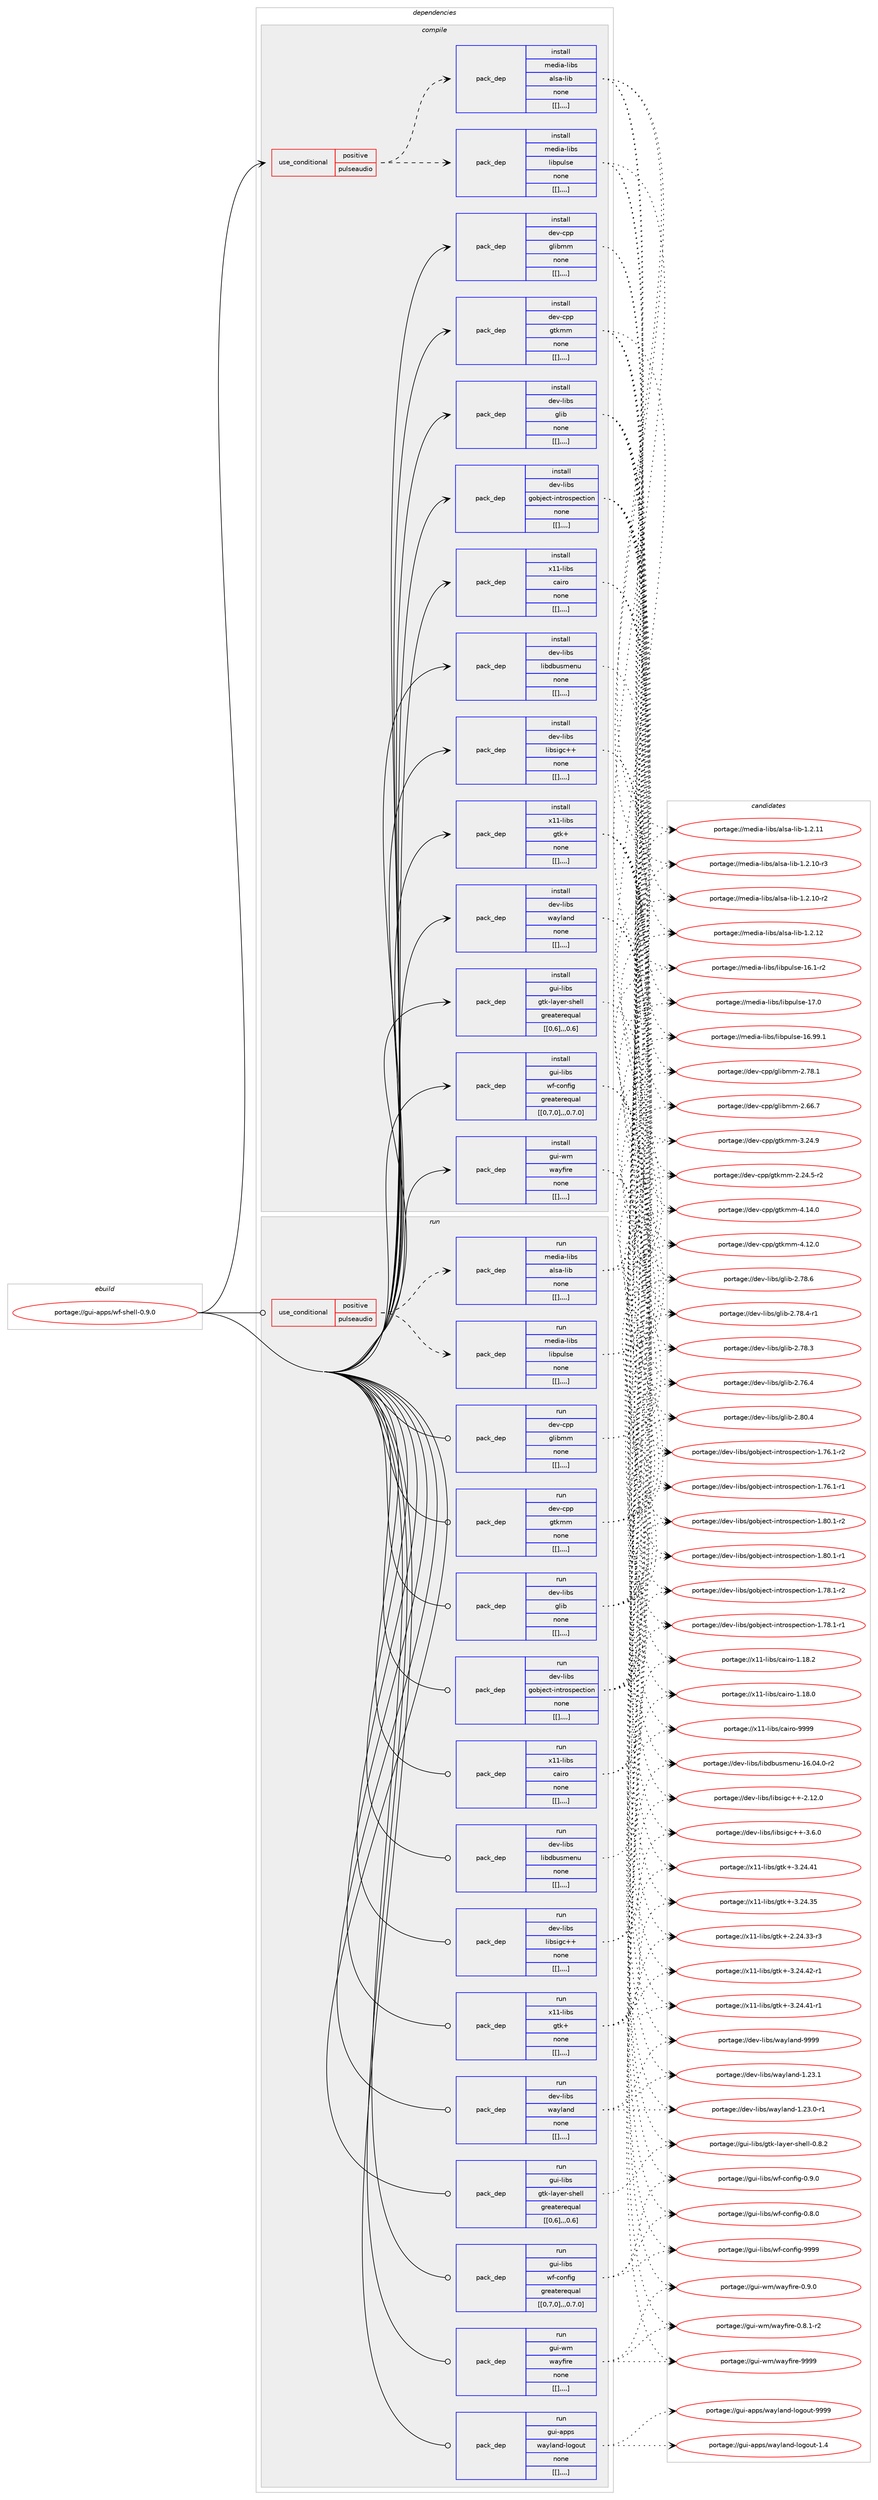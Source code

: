 digraph prolog {

# *************
# Graph options
# *************

newrank=true;
concentrate=true;
compound=true;
graph [rankdir=LR,fontname=Helvetica,fontsize=10,ranksep=1.5];#, ranksep=2.5, nodesep=0.2];
edge  [arrowhead=vee];
node  [fontname=Helvetica,fontsize=10];

# **********
# The ebuild
# **********

subgraph cluster_leftcol {
color=gray;
label=<<i>ebuild</i>>;
id [label="portage://gui-apps/wf-shell-0.9.0", color=red, width=4, href="../gui-apps/wf-shell-0.9.0.svg"];
}

# ****************
# The dependencies
# ****************

subgraph cluster_midcol {
color=gray;
label=<<i>dependencies</i>>;
subgraph cluster_compile {
fillcolor="#eeeeee";
style=filled;
label=<<i>compile</i>>;
subgraph cond68331 {
dependency247725 [label=<<TABLE BORDER="0" CELLBORDER="1" CELLSPACING="0" CELLPADDING="4"><TR><TD ROWSPAN="3" CELLPADDING="10">use_conditional</TD></TR><TR><TD>positive</TD></TR><TR><TD>pulseaudio</TD></TR></TABLE>>, shape=none, color=red];
subgraph pack177848 {
dependency247726 [label=<<TABLE BORDER="0" CELLBORDER="1" CELLSPACING="0" CELLPADDING="4" WIDTH="220"><TR><TD ROWSPAN="6" CELLPADDING="30">pack_dep</TD></TR><TR><TD WIDTH="110">install</TD></TR><TR><TD>media-libs</TD></TR><TR><TD>alsa-lib</TD></TR><TR><TD>none</TD></TR><TR><TD>[[],,,,]</TD></TR></TABLE>>, shape=none, color=blue];
}
dependency247725:e -> dependency247726:w [weight=20,style="dashed",arrowhead="vee"];
subgraph pack177849 {
dependency247727 [label=<<TABLE BORDER="0" CELLBORDER="1" CELLSPACING="0" CELLPADDING="4" WIDTH="220"><TR><TD ROWSPAN="6" CELLPADDING="30">pack_dep</TD></TR><TR><TD WIDTH="110">install</TD></TR><TR><TD>media-libs</TD></TR><TR><TD>libpulse</TD></TR><TR><TD>none</TD></TR><TR><TD>[[],,,,]</TD></TR></TABLE>>, shape=none, color=blue];
}
dependency247725:e -> dependency247727:w [weight=20,style="dashed",arrowhead="vee"];
}
id:e -> dependency247725:w [weight=20,style="solid",arrowhead="vee"];
subgraph pack177850 {
dependency247728 [label=<<TABLE BORDER="0" CELLBORDER="1" CELLSPACING="0" CELLPADDING="4" WIDTH="220"><TR><TD ROWSPAN="6" CELLPADDING="30">pack_dep</TD></TR><TR><TD WIDTH="110">install</TD></TR><TR><TD>dev-cpp</TD></TR><TR><TD>glibmm</TD></TR><TR><TD>none</TD></TR><TR><TD>[[],,,,]</TD></TR></TABLE>>, shape=none, color=blue];
}
id:e -> dependency247728:w [weight=20,style="solid",arrowhead="vee"];
subgraph pack177851 {
dependency247729 [label=<<TABLE BORDER="0" CELLBORDER="1" CELLSPACING="0" CELLPADDING="4" WIDTH="220"><TR><TD ROWSPAN="6" CELLPADDING="30">pack_dep</TD></TR><TR><TD WIDTH="110">install</TD></TR><TR><TD>dev-cpp</TD></TR><TR><TD>gtkmm</TD></TR><TR><TD>none</TD></TR><TR><TD>[[],,,,]</TD></TR></TABLE>>, shape=none, color=blue];
}
id:e -> dependency247729:w [weight=20,style="solid",arrowhead="vee"];
subgraph pack177852 {
dependency247730 [label=<<TABLE BORDER="0" CELLBORDER="1" CELLSPACING="0" CELLPADDING="4" WIDTH="220"><TR><TD ROWSPAN="6" CELLPADDING="30">pack_dep</TD></TR><TR><TD WIDTH="110">install</TD></TR><TR><TD>dev-libs</TD></TR><TR><TD>glib</TD></TR><TR><TD>none</TD></TR><TR><TD>[[],,,,]</TD></TR></TABLE>>, shape=none, color=blue];
}
id:e -> dependency247730:w [weight=20,style="solid",arrowhead="vee"];
subgraph pack177853 {
dependency247731 [label=<<TABLE BORDER="0" CELLBORDER="1" CELLSPACING="0" CELLPADDING="4" WIDTH="220"><TR><TD ROWSPAN="6" CELLPADDING="30">pack_dep</TD></TR><TR><TD WIDTH="110">install</TD></TR><TR><TD>dev-libs</TD></TR><TR><TD>gobject-introspection</TD></TR><TR><TD>none</TD></TR><TR><TD>[[],,,,]</TD></TR></TABLE>>, shape=none, color=blue];
}
id:e -> dependency247731:w [weight=20,style="solid",arrowhead="vee"];
subgraph pack177854 {
dependency247732 [label=<<TABLE BORDER="0" CELLBORDER="1" CELLSPACING="0" CELLPADDING="4" WIDTH="220"><TR><TD ROWSPAN="6" CELLPADDING="30">pack_dep</TD></TR><TR><TD WIDTH="110">install</TD></TR><TR><TD>dev-libs</TD></TR><TR><TD>libdbusmenu</TD></TR><TR><TD>none</TD></TR><TR><TD>[[],,,,]</TD></TR></TABLE>>, shape=none, color=blue];
}
id:e -> dependency247732:w [weight=20,style="solid",arrowhead="vee"];
subgraph pack177855 {
dependency247733 [label=<<TABLE BORDER="0" CELLBORDER="1" CELLSPACING="0" CELLPADDING="4" WIDTH="220"><TR><TD ROWSPAN="6" CELLPADDING="30">pack_dep</TD></TR><TR><TD WIDTH="110">install</TD></TR><TR><TD>dev-libs</TD></TR><TR><TD>libsigc++</TD></TR><TR><TD>none</TD></TR><TR><TD>[[],,,,]</TD></TR></TABLE>>, shape=none, color=blue];
}
id:e -> dependency247733:w [weight=20,style="solid",arrowhead="vee"];
subgraph pack177856 {
dependency247734 [label=<<TABLE BORDER="0" CELLBORDER="1" CELLSPACING="0" CELLPADDING="4" WIDTH="220"><TR><TD ROWSPAN="6" CELLPADDING="30">pack_dep</TD></TR><TR><TD WIDTH="110">install</TD></TR><TR><TD>dev-libs</TD></TR><TR><TD>wayland</TD></TR><TR><TD>none</TD></TR><TR><TD>[[],,,,]</TD></TR></TABLE>>, shape=none, color=blue];
}
id:e -> dependency247734:w [weight=20,style="solid",arrowhead="vee"];
subgraph pack177857 {
dependency247735 [label=<<TABLE BORDER="0" CELLBORDER="1" CELLSPACING="0" CELLPADDING="4" WIDTH="220"><TR><TD ROWSPAN="6" CELLPADDING="30">pack_dep</TD></TR><TR><TD WIDTH="110">install</TD></TR><TR><TD>gui-libs</TD></TR><TR><TD>gtk-layer-shell</TD></TR><TR><TD>greaterequal</TD></TR><TR><TD>[[0,6],,,0.6]</TD></TR></TABLE>>, shape=none, color=blue];
}
id:e -> dependency247735:w [weight=20,style="solid",arrowhead="vee"];
subgraph pack177858 {
dependency247736 [label=<<TABLE BORDER="0" CELLBORDER="1" CELLSPACING="0" CELLPADDING="4" WIDTH="220"><TR><TD ROWSPAN="6" CELLPADDING="30">pack_dep</TD></TR><TR><TD WIDTH="110">install</TD></TR><TR><TD>gui-libs</TD></TR><TR><TD>wf-config</TD></TR><TR><TD>greaterequal</TD></TR><TR><TD>[[0,7,0],,,0.7.0]</TD></TR></TABLE>>, shape=none, color=blue];
}
id:e -> dependency247736:w [weight=20,style="solid",arrowhead="vee"];
subgraph pack177859 {
dependency247737 [label=<<TABLE BORDER="0" CELLBORDER="1" CELLSPACING="0" CELLPADDING="4" WIDTH="220"><TR><TD ROWSPAN="6" CELLPADDING="30">pack_dep</TD></TR><TR><TD WIDTH="110">install</TD></TR><TR><TD>gui-wm</TD></TR><TR><TD>wayfire</TD></TR><TR><TD>none</TD></TR><TR><TD>[[],,,,]</TD></TR></TABLE>>, shape=none, color=blue];
}
id:e -> dependency247737:w [weight=20,style="solid",arrowhead="vee"];
subgraph pack177860 {
dependency247738 [label=<<TABLE BORDER="0" CELLBORDER="1" CELLSPACING="0" CELLPADDING="4" WIDTH="220"><TR><TD ROWSPAN="6" CELLPADDING="30">pack_dep</TD></TR><TR><TD WIDTH="110">install</TD></TR><TR><TD>x11-libs</TD></TR><TR><TD>cairo</TD></TR><TR><TD>none</TD></TR><TR><TD>[[],,,,]</TD></TR></TABLE>>, shape=none, color=blue];
}
id:e -> dependency247738:w [weight=20,style="solid",arrowhead="vee"];
subgraph pack177861 {
dependency247739 [label=<<TABLE BORDER="0" CELLBORDER="1" CELLSPACING="0" CELLPADDING="4" WIDTH="220"><TR><TD ROWSPAN="6" CELLPADDING="30">pack_dep</TD></TR><TR><TD WIDTH="110">install</TD></TR><TR><TD>x11-libs</TD></TR><TR><TD>gtk+</TD></TR><TR><TD>none</TD></TR><TR><TD>[[],,,,]</TD></TR></TABLE>>, shape=none, color=blue];
}
id:e -> dependency247739:w [weight=20,style="solid",arrowhead="vee"];
}
subgraph cluster_compileandrun {
fillcolor="#eeeeee";
style=filled;
label=<<i>compile and run</i>>;
}
subgraph cluster_run {
fillcolor="#eeeeee";
style=filled;
label=<<i>run</i>>;
subgraph cond68332 {
dependency247740 [label=<<TABLE BORDER="0" CELLBORDER="1" CELLSPACING="0" CELLPADDING="4"><TR><TD ROWSPAN="3" CELLPADDING="10">use_conditional</TD></TR><TR><TD>positive</TD></TR><TR><TD>pulseaudio</TD></TR></TABLE>>, shape=none, color=red];
subgraph pack177862 {
dependency247741 [label=<<TABLE BORDER="0" CELLBORDER="1" CELLSPACING="0" CELLPADDING="4" WIDTH="220"><TR><TD ROWSPAN="6" CELLPADDING="30">pack_dep</TD></TR><TR><TD WIDTH="110">run</TD></TR><TR><TD>media-libs</TD></TR><TR><TD>alsa-lib</TD></TR><TR><TD>none</TD></TR><TR><TD>[[],,,,]</TD></TR></TABLE>>, shape=none, color=blue];
}
dependency247740:e -> dependency247741:w [weight=20,style="dashed",arrowhead="vee"];
subgraph pack177863 {
dependency247742 [label=<<TABLE BORDER="0" CELLBORDER="1" CELLSPACING="0" CELLPADDING="4" WIDTH="220"><TR><TD ROWSPAN="6" CELLPADDING="30">pack_dep</TD></TR><TR><TD WIDTH="110">run</TD></TR><TR><TD>media-libs</TD></TR><TR><TD>libpulse</TD></TR><TR><TD>none</TD></TR><TR><TD>[[],,,,]</TD></TR></TABLE>>, shape=none, color=blue];
}
dependency247740:e -> dependency247742:w [weight=20,style="dashed",arrowhead="vee"];
}
id:e -> dependency247740:w [weight=20,style="solid",arrowhead="odot"];
subgraph pack177864 {
dependency247743 [label=<<TABLE BORDER="0" CELLBORDER="1" CELLSPACING="0" CELLPADDING="4" WIDTH="220"><TR><TD ROWSPAN="6" CELLPADDING="30">pack_dep</TD></TR><TR><TD WIDTH="110">run</TD></TR><TR><TD>dev-cpp</TD></TR><TR><TD>glibmm</TD></TR><TR><TD>none</TD></TR><TR><TD>[[],,,,]</TD></TR></TABLE>>, shape=none, color=blue];
}
id:e -> dependency247743:w [weight=20,style="solid",arrowhead="odot"];
subgraph pack177865 {
dependency247744 [label=<<TABLE BORDER="0" CELLBORDER="1" CELLSPACING="0" CELLPADDING="4" WIDTH="220"><TR><TD ROWSPAN="6" CELLPADDING="30">pack_dep</TD></TR><TR><TD WIDTH="110">run</TD></TR><TR><TD>dev-cpp</TD></TR><TR><TD>gtkmm</TD></TR><TR><TD>none</TD></TR><TR><TD>[[],,,,]</TD></TR></TABLE>>, shape=none, color=blue];
}
id:e -> dependency247744:w [weight=20,style="solid",arrowhead="odot"];
subgraph pack177866 {
dependency247745 [label=<<TABLE BORDER="0" CELLBORDER="1" CELLSPACING="0" CELLPADDING="4" WIDTH="220"><TR><TD ROWSPAN="6" CELLPADDING="30">pack_dep</TD></TR><TR><TD WIDTH="110">run</TD></TR><TR><TD>dev-libs</TD></TR><TR><TD>glib</TD></TR><TR><TD>none</TD></TR><TR><TD>[[],,,,]</TD></TR></TABLE>>, shape=none, color=blue];
}
id:e -> dependency247745:w [weight=20,style="solid",arrowhead="odot"];
subgraph pack177867 {
dependency247746 [label=<<TABLE BORDER="0" CELLBORDER="1" CELLSPACING="0" CELLPADDING="4" WIDTH="220"><TR><TD ROWSPAN="6" CELLPADDING="30">pack_dep</TD></TR><TR><TD WIDTH="110">run</TD></TR><TR><TD>dev-libs</TD></TR><TR><TD>gobject-introspection</TD></TR><TR><TD>none</TD></TR><TR><TD>[[],,,,]</TD></TR></TABLE>>, shape=none, color=blue];
}
id:e -> dependency247746:w [weight=20,style="solid",arrowhead="odot"];
subgraph pack177868 {
dependency247747 [label=<<TABLE BORDER="0" CELLBORDER="1" CELLSPACING="0" CELLPADDING="4" WIDTH="220"><TR><TD ROWSPAN="6" CELLPADDING="30">pack_dep</TD></TR><TR><TD WIDTH="110">run</TD></TR><TR><TD>dev-libs</TD></TR><TR><TD>libdbusmenu</TD></TR><TR><TD>none</TD></TR><TR><TD>[[],,,,]</TD></TR></TABLE>>, shape=none, color=blue];
}
id:e -> dependency247747:w [weight=20,style="solid",arrowhead="odot"];
subgraph pack177869 {
dependency247748 [label=<<TABLE BORDER="0" CELLBORDER="1" CELLSPACING="0" CELLPADDING="4" WIDTH="220"><TR><TD ROWSPAN="6" CELLPADDING="30">pack_dep</TD></TR><TR><TD WIDTH="110">run</TD></TR><TR><TD>dev-libs</TD></TR><TR><TD>libsigc++</TD></TR><TR><TD>none</TD></TR><TR><TD>[[],,,,]</TD></TR></TABLE>>, shape=none, color=blue];
}
id:e -> dependency247748:w [weight=20,style="solid",arrowhead="odot"];
subgraph pack177870 {
dependency247749 [label=<<TABLE BORDER="0" CELLBORDER="1" CELLSPACING="0" CELLPADDING="4" WIDTH="220"><TR><TD ROWSPAN="6" CELLPADDING="30">pack_dep</TD></TR><TR><TD WIDTH="110">run</TD></TR><TR><TD>dev-libs</TD></TR><TR><TD>wayland</TD></TR><TR><TD>none</TD></TR><TR><TD>[[],,,,]</TD></TR></TABLE>>, shape=none, color=blue];
}
id:e -> dependency247749:w [weight=20,style="solid",arrowhead="odot"];
subgraph pack177871 {
dependency247750 [label=<<TABLE BORDER="0" CELLBORDER="1" CELLSPACING="0" CELLPADDING="4" WIDTH="220"><TR><TD ROWSPAN="6" CELLPADDING="30">pack_dep</TD></TR><TR><TD WIDTH="110">run</TD></TR><TR><TD>gui-apps</TD></TR><TR><TD>wayland-logout</TD></TR><TR><TD>none</TD></TR><TR><TD>[[],,,,]</TD></TR></TABLE>>, shape=none, color=blue];
}
id:e -> dependency247750:w [weight=20,style="solid",arrowhead="odot"];
subgraph pack177872 {
dependency247751 [label=<<TABLE BORDER="0" CELLBORDER="1" CELLSPACING="0" CELLPADDING="4" WIDTH="220"><TR><TD ROWSPAN="6" CELLPADDING="30">pack_dep</TD></TR><TR><TD WIDTH="110">run</TD></TR><TR><TD>gui-libs</TD></TR><TR><TD>gtk-layer-shell</TD></TR><TR><TD>greaterequal</TD></TR><TR><TD>[[0,6],,,0.6]</TD></TR></TABLE>>, shape=none, color=blue];
}
id:e -> dependency247751:w [weight=20,style="solid",arrowhead="odot"];
subgraph pack177873 {
dependency247752 [label=<<TABLE BORDER="0" CELLBORDER="1" CELLSPACING="0" CELLPADDING="4" WIDTH="220"><TR><TD ROWSPAN="6" CELLPADDING="30">pack_dep</TD></TR><TR><TD WIDTH="110">run</TD></TR><TR><TD>gui-libs</TD></TR><TR><TD>wf-config</TD></TR><TR><TD>greaterequal</TD></TR><TR><TD>[[0,7,0],,,0.7.0]</TD></TR></TABLE>>, shape=none, color=blue];
}
id:e -> dependency247752:w [weight=20,style="solid",arrowhead="odot"];
subgraph pack177874 {
dependency247753 [label=<<TABLE BORDER="0" CELLBORDER="1" CELLSPACING="0" CELLPADDING="4" WIDTH="220"><TR><TD ROWSPAN="6" CELLPADDING="30">pack_dep</TD></TR><TR><TD WIDTH="110">run</TD></TR><TR><TD>gui-wm</TD></TR><TR><TD>wayfire</TD></TR><TR><TD>none</TD></TR><TR><TD>[[],,,,]</TD></TR></TABLE>>, shape=none, color=blue];
}
id:e -> dependency247753:w [weight=20,style="solid",arrowhead="odot"];
subgraph pack177875 {
dependency247754 [label=<<TABLE BORDER="0" CELLBORDER="1" CELLSPACING="0" CELLPADDING="4" WIDTH="220"><TR><TD ROWSPAN="6" CELLPADDING="30">pack_dep</TD></TR><TR><TD WIDTH="110">run</TD></TR><TR><TD>x11-libs</TD></TR><TR><TD>cairo</TD></TR><TR><TD>none</TD></TR><TR><TD>[[],,,,]</TD></TR></TABLE>>, shape=none, color=blue];
}
id:e -> dependency247754:w [weight=20,style="solid",arrowhead="odot"];
subgraph pack177876 {
dependency247755 [label=<<TABLE BORDER="0" CELLBORDER="1" CELLSPACING="0" CELLPADDING="4" WIDTH="220"><TR><TD ROWSPAN="6" CELLPADDING="30">pack_dep</TD></TR><TR><TD WIDTH="110">run</TD></TR><TR><TD>x11-libs</TD></TR><TR><TD>gtk+</TD></TR><TR><TD>none</TD></TR><TR><TD>[[],,,,]</TD></TR></TABLE>>, shape=none, color=blue];
}
id:e -> dependency247755:w [weight=20,style="solid",arrowhead="odot"];
}
}

# **************
# The candidates
# **************

subgraph cluster_choices {
rank=same;
color=gray;
label=<<i>candidates</i>>;

subgraph choice177848 {
color=black;
nodesep=1;
choice109101100105974510810598115479710811597451081059845494650464950 [label="portage://media-libs/alsa-lib-1.2.12", color=red, width=4,href="../media-libs/alsa-lib-1.2.12.svg"];
choice109101100105974510810598115479710811597451081059845494650464949 [label="portage://media-libs/alsa-lib-1.2.11", color=red, width=4,href="../media-libs/alsa-lib-1.2.11.svg"];
choice1091011001059745108105981154797108115974510810598454946504649484511451 [label="portage://media-libs/alsa-lib-1.2.10-r3", color=red, width=4,href="../media-libs/alsa-lib-1.2.10-r3.svg"];
choice1091011001059745108105981154797108115974510810598454946504649484511450 [label="portage://media-libs/alsa-lib-1.2.10-r2", color=red, width=4,href="../media-libs/alsa-lib-1.2.10-r2.svg"];
dependency247726:e -> choice109101100105974510810598115479710811597451081059845494650464950:w [style=dotted,weight="100"];
dependency247726:e -> choice109101100105974510810598115479710811597451081059845494650464949:w [style=dotted,weight="100"];
dependency247726:e -> choice1091011001059745108105981154797108115974510810598454946504649484511451:w [style=dotted,weight="100"];
dependency247726:e -> choice1091011001059745108105981154797108115974510810598454946504649484511450:w [style=dotted,weight="100"];
}
subgraph choice177849 {
color=black;
nodesep=1;
choice10910110010597451081059811547108105981121171081151014549554648 [label="portage://media-libs/libpulse-17.0", color=red, width=4,href="../media-libs/libpulse-17.0.svg"];
choice10910110010597451081059811547108105981121171081151014549544657574649 [label="portage://media-libs/libpulse-16.99.1", color=red, width=4,href="../media-libs/libpulse-16.99.1.svg"];
choice109101100105974510810598115471081059811211710811510145495446494511450 [label="portage://media-libs/libpulse-16.1-r2", color=red, width=4,href="../media-libs/libpulse-16.1-r2.svg"];
dependency247727:e -> choice10910110010597451081059811547108105981121171081151014549554648:w [style=dotted,weight="100"];
dependency247727:e -> choice10910110010597451081059811547108105981121171081151014549544657574649:w [style=dotted,weight="100"];
dependency247727:e -> choice109101100105974510810598115471081059811211710811510145495446494511450:w [style=dotted,weight="100"];
}
subgraph choice177850 {
color=black;
nodesep=1;
choice1001011184599112112471031081059810910945504655564649 [label="portage://dev-cpp/glibmm-2.78.1", color=red, width=4,href="../dev-cpp/glibmm-2.78.1.svg"];
choice1001011184599112112471031081059810910945504654544655 [label="portage://dev-cpp/glibmm-2.66.7", color=red, width=4,href="../dev-cpp/glibmm-2.66.7.svg"];
dependency247728:e -> choice1001011184599112112471031081059810910945504655564649:w [style=dotted,weight="100"];
dependency247728:e -> choice1001011184599112112471031081059810910945504654544655:w [style=dotted,weight="100"];
}
subgraph choice177851 {
color=black;
nodesep=1;
choice10010111845991121124710311610710910945524649524648 [label="portage://dev-cpp/gtkmm-4.14.0", color=red, width=4,href="../dev-cpp/gtkmm-4.14.0.svg"];
choice10010111845991121124710311610710910945524649504648 [label="portage://dev-cpp/gtkmm-4.12.0", color=red, width=4,href="../dev-cpp/gtkmm-4.12.0.svg"];
choice10010111845991121124710311610710910945514650524657 [label="portage://dev-cpp/gtkmm-3.24.9", color=red, width=4,href="../dev-cpp/gtkmm-3.24.9.svg"];
choice100101118459911211247103116107109109455046505246534511450 [label="portage://dev-cpp/gtkmm-2.24.5-r2", color=red, width=4,href="../dev-cpp/gtkmm-2.24.5-r2.svg"];
dependency247729:e -> choice10010111845991121124710311610710910945524649524648:w [style=dotted,weight="100"];
dependency247729:e -> choice10010111845991121124710311610710910945524649504648:w [style=dotted,weight="100"];
dependency247729:e -> choice10010111845991121124710311610710910945514650524657:w [style=dotted,weight="100"];
dependency247729:e -> choice100101118459911211247103116107109109455046505246534511450:w [style=dotted,weight="100"];
}
subgraph choice177852 {
color=black;
nodesep=1;
choice1001011184510810598115471031081059845504656484652 [label="portage://dev-libs/glib-2.80.4", color=red, width=4,href="../dev-libs/glib-2.80.4.svg"];
choice1001011184510810598115471031081059845504655564654 [label="portage://dev-libs/glib-2.78.6", color=red, width=4,href="../dev-libs/glib-2.78.6.svg"];
choice10010111845108105981154710310810598455046555646524511449 [label="portage://dev-libs/glib-2.78.4-r1", color=red, width=4,href="../dev-libs/glib-2.78.4-r1.svg"];
choice1001011184510810598115471031081059845504655564651 [label="portage://dev-libs/glib-2.78.3", color=red, width=4,href="../dev-libs/glib-2.78.3.svg"];
choice1001011184510810598115471031081059845504655544652 [label="portage://dev-libs/glib-2.76.4", color=red, width=4,href="../dev-libs/glib-2.76.4.svg"];
dependency247730:e -> choice1001011184510810598115471031081059845504656484652:w [style=dotted,weight="100"];
dependency247730:e -> choice1001011184510810598115471031081059845504655564654:w [style=dotted,weight="100"];
dependency247730:e -> choice10010111845108105981154710310810598455046555646524511449:w [style=dotted,weight="100"];
dependency247730:e -> choice1001011184510810598115471031081059845504655564651:w [style=dotted,weight="100"];
dependency247730:e -> choice1001011184510810598115471031081059845504655544652:w [style=dotted,weight="100"];
}
subgraph choice177853 {
color=black;
nodesep=1;
choice10010111845108105981154710311198106101991164510511011611411111511210199116105111110454946564846494511450 [label="portage://dev-libs/gobject-introspection-1.80.1-r2", color=red, width=4,href="../dev-libs/gobject-introspection-1.80.1-r2.svg"];
choice10010111845108105981154710311198106101991164510511011611411111511210199116105111110454946564846494511449 [label="portage://dev-libs/gobject-introspection-1.80.1-r1", color=red, width=4,href="../dev-libs/gobject-introspection-1.80.1-r1.svg"];
choice10010111845108105981154710311198106101991164510511011611411111511210199116105111110454946555646494511450 [label="portage://dev-libs/gobject-introspection-1.78.1-r2", color=red, width=4,href="../dev-libs/gobject-introspection-1.78.1-r2.svg"];
choice10010111845108105981154710311198106101991164510511011611411111511210199116105111110454946555646494511449 [label="portage://dev-libs/gobject-introspection-1.78.1-r1", color=red, width=4,href="../dev-libs/gobject-introspection-1.78.1-r1.svg"];
choice10010111845108105981154710311198106101991164510511011611411111511210199116105111110454946555446494511450 [label="portage://dev-libs/gobject-introspection-1.76.1-r2", color=red, width=4,href="../dev-libs/gobject-introspection-1.76.1-r2.svg"];
choice10010111845108105981154710311198106101991164510511011611411111511210199116105111110454946555446494511449 [label="portage://dev-libs/gobject-introspection-1.76.1-r1", color=red, width=4,href="../dev-libs/gobject-introspection-1.76.1-r1.svg"];
dependency247731:e -> choice10010111845108105981154710311198106101991164510511011611411111511210199116105111110454946564846494511450:w [style=dotted,weight="100"];
dependency247731:e -> choice10010111845108105981154710311198106101991164510511011611411111511210199116105111110454946564846494511449:w [style=dotted,weight="100"];
dependency247731:e -> choice10010111845108105981154710311198106101991164510511011611411111511210199116105111110454946555646494511450:w [style=dotted,weight="100"];
dependency247731:e -> choice10010111845108105981154710311198106101991164510511011611411111511210199116105111110454946555646494511449:w [style=dotted,weight="100"];
dependency247731:e -> choice10010111845108105981154710311198106101991164510511011611411111511210199116105111110454946555446494511450:w [style=dotted,weight="100"];
dependency247731:e -> choice10010111845108105981154710311198106101991164510511011611411111511210199116105111110454946555446494511449:w [style=dotted,weight="100"];
}
subgraph choice177854 {
color=black;
nodesep=1;
choice100101118451081059811547108105981009811711510910111011745495446485246484511450 [label="portage://dev-libs/libdbusmenu-16.04.0-r2", color=red, width=4,href="../dev-libs/libdbusmenu-16.04.0-r2.svg"];
dependency247732:e -> choice100101118451081059811547108105981009811711510910111011745495446485246484511450:w [style=dotted,weight="100"];
}
subgraph choice177855 {
color=black;
nodesep=1;
choice10010111845108105981154710810598115105103994343455146544648 [label="portage://dev-libs/libsigc++-3.6.0", color=red, width=4,href="../dev-libs/libsigc++-3.6.0.svg"];
choice1001011184510810598115471081059811510510399434345504649504648 [label="portage://dev-libs/libsigc++-2.12.0", color=red, width=4,href="../dev-libs/libsigc++-2.12.0.svg"];
dependency247733:e -> choice10010111845108105981154710810598115105103994343455146544648:w [style=dotted,weight="100"];
dependency247733:e -> choice1001011184510810598115471081059811510510399434345504649504648:w [style=dotted,weight="100"];
}
subgraph choice177856 {
color=black;
nodesep=1;
choice10010111845108105981154711997121108971101004557575757 [label="portage://dev-libs/wayland-9999", color=red, width=4,href="../dev-libs/wayland-9999.svg"];
choice100101118451081059811547119971211089711010045494650514649 [label="portage://dev-libs/wayland-1.23.1", color=red, width=4,href="../dev-libs/wayland-1.23.1.svg"];
choice1001011184510810598115471199712110897110100454946505146484511449 [label="portage://dev-libs/wayland-1.23.0-r1", color=red, width=4,href="../dev-libs/wayland-1.23.0-r1.svg"];
dependency247734:e -> choice10010111845108105981154711997121108971101004557575757:w [style=dotted,weight="100"];
dependency247734:e -> choice100101118451081059811547119971211089711010045494650514649:w [style=dotted,weight="100"];
dependency247734:e -> choice1001011184510810598115471199712110897110100454946505146484511449:w [style=dotted,weight="100"];
}
subgraph choice177857 {
color=black;
nodesep=1;
choice103117105451081059811547103116107451089712110111445115104101108108454846564650 [label="portage://gui-libs/gtk-layer-shell-0.8.2", color=red, width=4,href="../gui-libs/gtk-layer-shell-0.8.2.svg"];
dependency247735:e -> choice103117105451081059811547103116107451089712110111445115104101108108454846564650:w [style=dotted,weight="100"];
}
subgraph choice177858 {
color=black;
nodesep=1;
choice10311710545108105981154711910245991111101021051034557575757 [label="portage://gui-libs/wf-config-9999", color=red, width=4,href="../gui-libs/wf-config-9999.svg"];
choice1031171054510810598115471191024599111110102105103454846574648 [label="portage://gui-libs/wf-config-0.9.0", color=red, width=4,href="../gui-libs/wf-config-0.9.0.svg"];
choice1031171054510810598115471191024599111110102105103454846564648 [label="portage://gui-libs/wf-config-0.8.0", color=red, width=4,href="../gui-libs/wf-config-0.8.0.svg"];
dependency247736:e -> choice10311710545108105981154711910245991111101021051034557575757:w [style=dotted,weight="100"];
dependency247736:e -> choice1031171054510810598115471191024599111110102105103454846574648:w [style=dotted,weight="100"];
dependency247736:e -> choice1031171054510810598115471191024599111110102105103454846564648:w [style=dotted,weight="100"];
}
subgraph choice177859 {
color=black;
nodesep=1;
choice1031171054511910947119971211021051141014557575757 [label="portage://gui-wm/wayfire-9999", color=red, width=4,href="../gui-wm/wayfire-9999.svg"];
choice103117105451191094711997121102105114101454846574648 [label="portage://gui-wm/wayfire-0.9.0", color=red, width=4,href="../gui-wm/wayfire-0.9.0.svg"];
choice1031171054511910947119971211021051141014548465646494511450 [label="portage://gui-wm/wayfire-0.8.1-r2", color=red, width=4,href="../gui-wm/wayfire-0.8.1-r2.svg"];
dependency247737:e -> choice1031171054511910947119971211021051141014557575757:w [style=dotted,weight="100"];
dependency247737:e -> choice103117105451191094711997121102105114101454846574648:w [style=dotted,weight="100"];
dependency247737:e -> choice1031171054511910947119971211021051141014548465646494511450:w [style=dotted,weight="100"];
}
subgraph choice177860 {
color=black;
nodesep=1;
choice120494945108105981154799971051141114557575757 [label="portage://x11-libs/cairo-9999", color=red, width=4,href="../x11-libs/cairo-9999.svg"];
choice1204949451081059811547999710511411145494649564650 [label="portage://x11-libs/cairo-1.18.2", color=red, width=4,href="../x11-libs/cairo-1.18.2.svg"];
choice1204949451081059811547999710511411145494649564648 [label="portage://x11-libs/cairo-1.18.0", color=red, width=4,href="../x11-libs/cairo-1.18.0.svg"];
dependency247738:e -> choice120494945108105981154799971051141114557575757:w [style=dotted,weight="100"];
dependency247738:e -> choice1204949451081059811547999710511411145494649564650:w [style=dotted,weight="100"];
dependency247738:e -> choice1204949451081059811547999710511411145494649564648:w [style=dotted,weight="100"];
}
subgraph choice177861 {
color=black;
nodesep=1;
choice12049494510810598115471031161074345514650524652504511449 [label="portage://x11-libs/gtk+-3.24.42-r1", color=red, width=4,href="../x11-libs/gtk+-3.24.42-r1.svg"];
choice12049494510810598115471031161074345514650524652494511449 [label="portage://x11-libs/gtk+-3.24.41-r1", color=red, width=4,href="../x11-libs/gtk+-3.24.41-r1.svg"];
choice1204949451081059811547103116107434551465052465249 [label="portage://x11-libs/gtk+-3.24.41", color=red, width=4,href="../x11-libs/gtk+-3.24.41.svg"];
choice1204949451081059811547103116107434551465052465153 [label="portage://x11-libs/gtk+-3.24.35", color=red, width=4,href="../x11-libs/gtk+-3.24.35.svg"];
choice12049494510810598115471031161074345504650524651514511451 [label="portage://x11-libs/gtk+-2.24.33-r3", color=red, width=4,href="../x11-libs/gtk+-2.24.33-r3.svg"];
dependency247739:e -> choice12049494510810598115471031161074345514650524652504511449:w [style=dotted,weight="100"];
dependency247739:e -> choice12049494510810598115471031161074345514650524652494511449:w [style=dotted,weight="100"];
dependency247739:e -> choice1204949451081059811547103116107434551465052465249:w [style=dotted,weight="100"];
dependency247739:e -> choice1204949451081059811547103116107434551465052465153:w [style=dotted,weight="100"];
dependency247739:e -> choice12049494510810598115471031161074345504650524651514511451:w [style=dotted,weight="100"];
}
subgraph choice177862 {
color=black;
nodesep=1;
choice109101100105974510810598115479710811597451081059845494650464950 [label="portage://media-libs/alsa-lib-1.2.12", color=red, width=4,href="../media-libs/alsa-lib-1.2.12.svg"];
choice109101100105974510810598115479710811597451081059845494650464949 [label="portage://media-libs/alsa-lib-1.2.11", color=red, width=4,href="../media-libs/alsa-lib-1.2.11.svg"];
choice1091011001059745108105981154797108115974510810598454946504649484511451 [label="portage://media-libs/alsa-lib-1.2.10-r3", color=red, width=4,href="../media-libs/alsa-lib-1.2.10-r3.svg"];
choice1091011001059745108105981154797108115974510810598454946504649484511450 [label="portage://media-libs/alsa-lib-1.2.10-r2", color=red, width=4,href="../media-libs/alsa-lib-1.2.10-r2.svg"];
dependency247741:e -> choice109101100105974510810598115479710811597451081059845494650464950:w [style=dotted,weight="100"];
dependency247741:e -> choice109101100105974510810598115479710811597451081059845494650464949:w [style=dotted,weight="100"];
dependency247741:e -> choice1091011001059745108105981154797108115974510810598454946504649484511451:w [style=dotted,weight="100"];
dependency247741:e -> choice1091011001059745108105981154797108115974510810598454946504649484511450:w [style=dotted,weight="100"];
}
subgraph choice177863 {
color=black;
nodesep=1;
choice10910110010597451081059811547108105981121171081151014549554648 [label="portage://media-libs/libpulse-17.0", color=red, width=4,href="../media-libs/libpulse-17.0.svg"];
choice10910110010597451081059811547108105981121171081151014549544657574649 [label="portage://media-libs/libpulse-16.99.1", color=red, width=4,href="../media-libs/libpulse-16.99.1.svg"];
choice109101100105974510810598115471081059811211710811510145495446494511450 [label="portage://media-libs/libpulse-16.1-r2", color=red, width=4,href="../media-libs/libpulse-16.1-r2.svg"];
dependency247742:e -> choice10910110010597451081059811547108105981121171081151014549554648:w [style=dotted,weight="100"];
dependency247742:e -> choice10910110010597451081059811547108105981121171081151014549544657574649:w [style=dotted,weight="100"];
dependency247742:e -> choice109101100105974510810598115471081059811211710811510145495446494511450:w [style=dotted,weight="100"];
}
subgraph choice177864 {
color=black;
nodesep=1;
choice1001011184599112112471031081059810910945504655564649 [label="portage://dev-cpp/glibmm-2.78.1", color=red, width=4,href="../dev-cpp/glibmm-2.78.1.svg"];
choice1001011184599112112471031081059810910945504654544655 [label="portage://dev-cpp/glibmm-2.66.7", color=red, width=4,href="../dev-cpp/glibmm-2.66.7.svg"];
dependency247743:e -> choice1001011184599112112471031081059810910945504655564649:w [style=dotted,weight="100"];
dependency247743:e -> choice1001011184599112112471031081059810910945504654544655:w [style=dotted,weight="100"];
}
subgraph choice177865 {
color=black;
nodesep=1;
choice10010111845991121124710311610710910945524649524648 [label="portage://dev-cpp/gtkmm-4.14.0", color=red, width=4,href="../dev-cpp/gtkmm-4.14.0.svg"];
choice10010111845991121124710311610710910945524649504648 [label="portage://dev-cpp/gtkmm-4.12.0", color=red, width=4,href="../dev-cpp/gtkmm-4.12.0.svg"];
choice10010111845991121124710311610710910945514650524657 [label="portage://dev-cpp/gtkmm-3.24.9", color=red, width=4,href="../dev-cpp/gtkmm-3.24.9.svg"];
choice100101118459911211247103116107109109455046505246534511450 [label="portage://dev-cpp/gtkmm-2.24.5-r2", color=red, width=4,href="../dev-cpp/gtkmm-2.24.5-r2.svg"];
dependency247744:e -> choice10010111845991121124710311610710910945524649524648:w [style=dotted,weight="100"];
dependency247744:e -> choice10010111845991121124710311610710910945524649504648:w [style=dotted,weight="100"];
dependency247744:e -> choice10010111845991121124710311610710910945514650524657:w [style=dotted,weight="100"];
dependency247744:e -> choice100101118459911211247103116107109109455046505246534511450:w [style=dotted,weight="100"];
}
subgraph choice177866 {
color=black;
nodesep=1;
choice1001011184510810598115471031081059845504656484652 [label="portage://dev-libs/glib-2.80.4", color=red, width=4,href="../dev-libs/glib-2.80.4.svg"];
choice1001011184510810598115471031081059845504655564654 [label="portage://dev-libs/glib-2.78.6", color=red, width=4,href="../dev-libs/glib-2.78.6.svg"];
choice10010111845108105981154710310810598455046555646524511449 [label="portage://dev-libs/glib-2.78.4-r1", color=red, width=4,href="../dev-libs/glib-2.78.4-r1.svg"];
choice1001011184510810598115471031081059845504655564651 [label="portage://dev-libs/glib-2.78.3", color=red, width=4,href="../dev-libs/glib-2.78.3.svg"];
choice1001011184510810598115471031081059845504655544652 [label="portage://dev-libs/glib-2.76.4", color=red, width=4,href="../dev-libs/glib-2.76.4.svg"];
dependency247745:e -> choice1001011184510810598115471031081059845504656484652:w [style=dotted,weight="100"];
dependency247745:e -> choice1001011184510810598115471031081059845504655564654:w [style=dotted,weight="100"];
dependency247745:e -> choice10010111845108105981154710310810598455046555646524511449:w [style=dotted,weight="100"];
dependency247745:e -> choice1001011184510810598115471031081059845504655564651:w [style=dotted,weight="100"];
dependency247745:e -> choice1001011184510810598115471031081059845504655544652:w [style=dotted,weight="100"];
}
subgraph choice177867 {
color=black;
nodesep=1;
choice10010111845108105981154710311198106101991164510511011611411111511210199116105111110454946564846494511450 [label="portage://dev-libs/gobject-introspection-1.80.1-r2", color=red, width=4,href="../dev-libs/gobject-introspection-1.80.1-r2.svg"];
choice10010111845108105981154710311198106101991164510511011611411111511210199116105111110454946564846494511449 [label="portage://dev-libs/gobject-introspection-1.80.1-r1", color=red, width=4,href="../dev-libs/gobject-introspection-1.80.1-r1.svg"];
choice10010111845108105981154710311198106101991164510511011611411111511210199116105111110454946555646494511450 [label="portage://dev-libs/gobject-introspection-1.78.1-r2", color=red, width=4,href="../dev-libs/gobject-introspection-1.78.1-r2.svg"];
choice10010111845108105981154710311198106101991164510511011611411111511210199116105111110454946555646494511449 [label="portage://dev-libs/gobject-introspection-1.78.1-r1", color=red, width=4,href="../dev-libs/gobject-introspection-1.78.1-r1.svg"];
choice10010111845108105981154710311198106101991164510511011611411111511210199116105111110454946555446494511450 [label="portage://dev-libs/gobject-introspection-1.76.1-r2", color=red, width=4,href="../dev-libs/gobject-introspection-1.76.1-r2.svg"];
choice10010111845108105981154710311198106101991164510511011611411111511210199116105111110454946555446494511449 [label="portage://dev-libs/gobject-introspection-1.76.1-r1", color=red, width=4,href="../dev-libs/gobject-introspection-1.76.1-r1.svg"];
dependency247746:e -> choice10010111845108105981154710311198106101991164510511011611411111511210199116105111110454946564846494511450:w [style=dotted,weight="100"];
dependency247746:e -> choice10010111845108105981154710311198106101991164510511011611411111511210199116105111110454946564846494511449:w [style=dotted,weight="100"];
dependency247746:e -> choice10010111845108105981154710311198106101991164510511011611411111511210199116105111110454946555646494511450:w [style=dotted,weight="100"];
dependency247746:e -> choice10010111845108105981154710311198106101991164510511011611411111511210199116105111110454946555646494511449:w [style=dotted,weight="100"];
dependency247746:e -> choice10010111845108105981154710311198106101991164510511011611411111511210199116105111110454946555446494511450:w [style=dotted,weight="100"];
dependency247746:e -> choice10010111845108105981154710311198106101991164510511011611411111511210199116105111110454946555446494511449:w [style=dotted,weight="100"];
}
subgraph choice177868 {
color=black;
nodesep=1;
choice100101118451081059811547108105981009811711510910111011745495446485246484511450 [label="portage://dev-libs/libdbusmenu-16.04.0-r2", color=red, width=4,href="../dev-libs/libdbusmenu-16.04.0-r2.svg"];
dependency247747:e -> choice100101118451081059811547108105981009811711510910111011745495446485246484511450:w [style=dotted,weight="100"];
}
subgraph choice177869 {
color=black;
nodesep=1;
choice10010111845108105981154710810598115105103994343455146544648 [label="portage://dev-libs/libsigc++-3.6.0", color=red, width=4,href="../dev-libs/libsigc++-3.6.0.svg"];
choice1001011184510810598115471081059811510510399434345504649504648 [label="portage://dev-libs/libsigc++-2.12.0", color=red, width=4,href="../dev-libs/libsigc++-2.12.0.svg"];
dependency247748:e -> choice10010111845108105981154710810598115105103994343455146544648:w [style=dotted,weight="100"];
dependency247748:e -> choice1001011184510810598115471081059811510510399434345504649504648:w [style=dotted,weight="100"];
}
subgraph choice177870 {
color=black;
nodesep=1;
choice10010111845108105981154711997121108971101004557575757 [label="portage://dev-libs/wayland-9999", color=red, width=4,href="../dev-libs/wayland-9999.svg"];
choice100101118451081059811547119971211089711010045494650514649 [label="portage://dev-libs/wayland-1.23.1", color=red, width=4,href="../dev-libs/wayland-1.23.1.svg"];
choice1001011184510810598115471199712110897110100454946505146484511449 [label="portage://dev-libs/wayland-1.23.0-r1", color=red, width=4,href="../dev-libs/wayland-1.23.0-r1.svg"];
dependency247749:e -> choice10010111845108105981154711997121108971101004557575757:w [style=dotted,weight="100"];
dependency247749:e -> choice100101118451081059811547119971211089711010045494650514649:w [style=dotted,weight="100"];
dependency247749:e -> choice1001011184510810598115471199712110897110100454946505146484511449:w [style=dotted,weight="100"];
}
subgraph choice177871 {
color=black;
nodesep=1;
choice1031171054597112112115471199712110897110100451081111031111171164557575757 [label="portage://gui-apps/wayland-logout-9999", color=red, width=4,href="../gui-apps/wayland-logout-9999.svg"];
choice10311710545971121121154711997121108971101004510811110311111711645494652 [label="portage://gui-apps/wayland-logout-1.4", color=red, width=4,href="../gui-apps/wayland-logout-1.4.svg"];
dependency247750:e -> choice1031171054597112112115471199712110897110100451081111031111171164557575757:w [style=dotted,weight="100"];
dependency247750:e -> choice10311710545971121121154711997121108971101004510811110311111711645494652:w [style=dotted,weight="100"];
}
subgraph choice177872 {
color=black;
nodesep=1;
choice103117105451081059811547103116107451089712110111445115104101108108454846564650 [label="portage://gui-libs/gtk-layer-shell-0.8.2", color=red, width=4,href="../gui-libs/gtk-layer-shell-0.8.2.svg"];
dependency247751:e -> choice103117105451081059811547103116107451089712110111445115104101108108454846564650:w [style=dotted,weight="100"];
}
subgraph choice177873 {
color=black;
nodesep=1;
choice10311710545108105981154711910245991111101021051034557575757 [label="portage://gui-libs/wf-config-9999", color=red, width=4,href="../gui-libs/wf-config-9999.svg"];
choice1031171054510810598115471191024599111110102105103454846574648 [label="portage://gui-libs/wf-config-0.9.0", color=red, width=4,href="../gui-libs/wf-config-0.9.0.svg"];
choice1031171054510810598115471191024599111110102105103454846564648 [label="portage://gui-libs/wf-config-0.8.0", color=red, width=4,href="../gui-libs/wf-config-0.8.0.svg"];
dependency247752:e -> choice10311710545108105981154711910245991111101021051034557575757:w [style=dotted,weight="100"];
dependency247752:e -> choice1031171054510810598115471191024599111110102105103454846574648:w [style=dotted,weight="100"];
dependency247752:e -> choice1031171054510810598115471191024599111110102105103454846564648:w [style=dotted,weight="100"];
}
subgraph choice177874 {
color=black;
nodesep=1;
choice1031171054511910947119971211021051141014557575757 [label="portage://gui-wm/wayfire-9999", color=red, width=4,href="../gui-wm/wayfire-9999.svg"];
choice103117105451191094711997121102105114101454846574648 [label="portage://gui-wm/wayfire-0.9.0", color=red, width=4,href="../gui-wm/wayfire-0.9.0.svg"];
choice1031171054511910947119971211021051141014548465646494511450 [label="portage://gui-wm/wayfire-0.8.1-r2", color=red, width=4,href="../gui-wm/wayfire-0.8.1-r2.svg"];
dependency247753:e -> choice1031171054511910947119971211021051141014557575757:w [style=dotted,weight="100"];
dependency247753:e -> choice103117105451191094711997121102105114101454846574648:w [style=dotted,weight="100"];
dependency247753:e -> choice1031171054511910947119971211021051141014548465646494511450:w [style=dotted,weight="100"];
}
subgraph choice177875 {
color=black;
nodesep=1;
choice120494945108105981154799971051141114557575757 [label="portage://x11-libs/cairo-9999", color=red, width=4,href="../x11-libs/cairo-9999.svg"];
choice1204949451081059811547999710511411145494649564650 [label="portage://x11-libs/cairo-1.18.2", color=red, width=4,href="../x11-libs/cairo-1.18.2.svg"];
choice1204949451081059811547999710511411145494649564648 [label="portage://x11-libs/cairo-1.18.0", color=red, width=4,href="../x11-libs/cairo-1.18.0.svg"];
dependency247754:e -> choice120494945108105981154799971051141114557575757:w [style=dotted,weight="100"];
dependency247754:e -> choice1204949451081059811547999710511411145494649564650:w [style=dotted,weight="100"];
dependency247754:e -> choice1204949451081059811547999710511411145494649564648:w [style=dotted,weight="100"];
}
subgraph choice177876 {
color=black;
nodesep=1;
choice12049494510810598115471031161074345514650524652504511449 [label="portage://x11-libs/gtk+-3.24.42-r1", color=red, width=4,href="../x11-libs/gtk+-3.24.42-r1.svg"];
choice12049494510810598115471031161074345514650524652494511449 [label="portage://x11-libs/gtk+-3.24.41-r1", color=red, width=4,href="../x11-libs/gtk+-3.24.41-r1.svg"];
choice1204949451081059811547103116107434551465052465249 [label="portage://x11-libs/gtk+-3.24.41", color=red, width=4,href="../x11-libs/gtk+-3.24.41.svg"];
choice1204949451081059811547103116107434551465052465153 [label="portage://x11-libs/gtk+-3.24.35", color=red, width=4,href="../x11-libs/gtk+-3.24.35.svg"];
choice12049494510810598115471031161074345504650524651514511451 [label="portage://x11-libs/gtk+-2.24.33-r3", color=red, width=4,href="../x11-libs/gtk+-2.24.33-r3.svg"];
dependency247755:e -> choice12049494510810598115471031161074345514650524652504511449:w [style=dotted,weight="100"];
dependency247755:e -> choice12049494510810598115471031161074345514650524652494511449:w [style=dotted,weight="100"];
dependency247755:e -> choice1204949451081059811547103116107434551465052465249:w [style=dotted,weight="100"];
dependency247755:e -> choice1204949451081059811547103116107434551465052465153:w [style=dotted,weight="100"];
dependency247755:e -> choice12049494510810598115471031161074345504650524651514511451:w [style=dotted,weight="100"];
}
}

}
